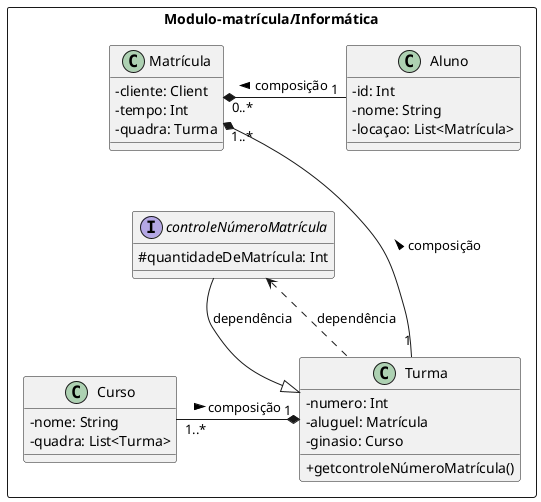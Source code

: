 @startuml matriculaInformatica
skinparam ClassAttributeIconSize 0

package Modulo-matrícula/Informática <<Rectangle>> {

    class Aluno {
    - id: Int
    - nome: String
    - locaçao: List<Matrícula>
  }

  Aluno "1" -l--* "0..*" Matrícula: composição >

  class Matrícula {
    - cliente: Client
    - tempo: Int
    - quadra: Turma
  }

  controleNúmeroMatrícula --|> Turma: dependência


  interface controleNúmeroMatrícula {
    # quantidadeDeMatrícula: Int
  }

  controleNúmeroMatrícula <.. Turma: dependência

  Matrícula "1..*" *--- "1" Turma: < composição

  class Turma {
    - numero: Int
    - aluguel: Matrícula
    - ginasio: Curso
    + getcontroleNúmeroMatrícula()
  }

  Turma "1"  *-l- "1..*" Curso: < composição

  class Curso {
    - nome: String
    - quadra: List<Turma>
  }

}
@enduml
